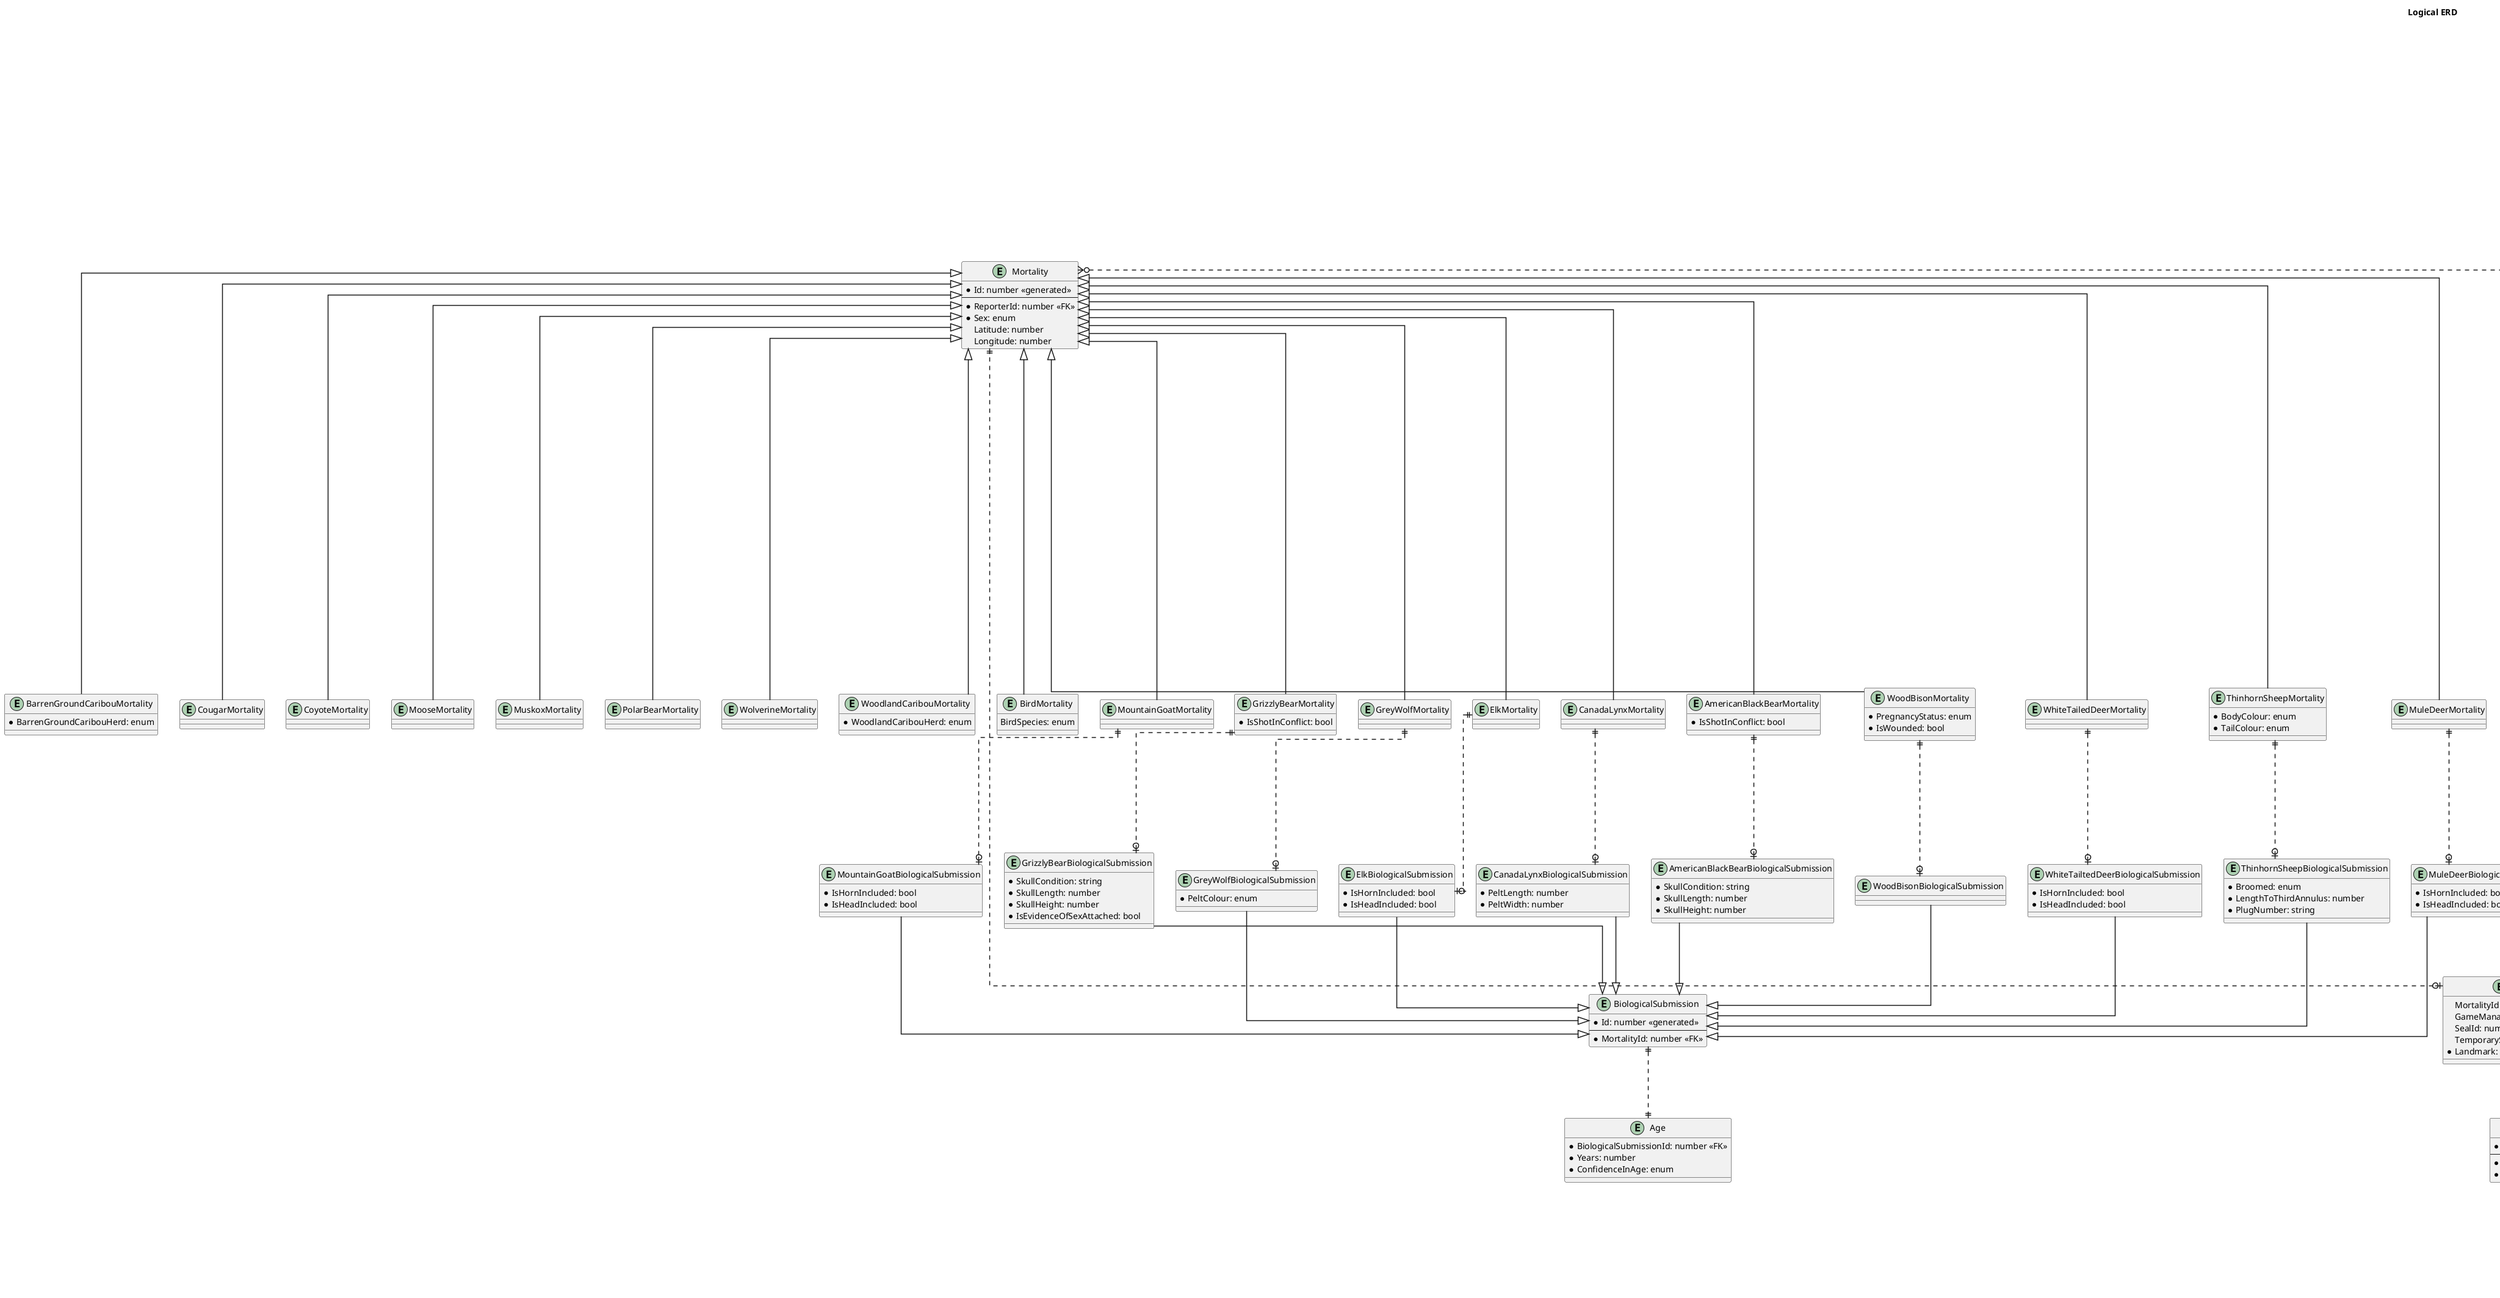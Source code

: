 @startuml logical-erd
title Logical ERD

skinparam linetype ortho
skinparam arrowThickness 1.5

' Entities
together {
    together {
        entity "HarvestReport" as harvest_report {
            *Id: number <<generated>>
            --
            *DateStarted: datetime
            *DateCompleted: datetime
            *HarvestReportStatus: enum
        }
        entity "HuntedHarvestReport" as hunted_harvest_report {
            MortalityId: number <<FK>>
            GameManagementAreaSpeciesId: number <<FK>>
            SealId: number <<FK>>
            TemporarySealNumber: string
            *Landmark: string
        }
        entity "TrappedHarvestReport" as trapped_harvest_report {
            LicenceId: number <<FK>>
        }
    }
    entity "OutfitterGuideReport" as outfitter_guide_report {
        *Id: number <<generated>>
        --
        *OutfittingArea: enum
    }
    entity "OutfitterGuideReport_HuntedHarvestReport" as outfitter_guide_report_hunted_harvest_report {
        *OutfitterReportId: <<FK>>
        *HuntedHarvestReportId: <<FK>>
    }
    entity "SpecialGuideReport" as special_guide_report {
        *Id: number <<generated>>
        --
        GuideId: <<FK>>
    }
    entity "OutfitterGuideReport_Client" as outfitter_guide_report_client {
        *OutfitterGuideReportId: <<FK>>
        *GuideId: <<FK>>
    }
}

together {
    entity "Mortality" as mortality {
        *Id: number <<generated>>
        --
        *ReporterId: number <<FK>>
        *Sex: enum
        Latitude: number
        Longitude: number
    }
    entity "AmericanBlackBearMortality" as americanblackbear_mortality {
        *IsShotInConflict: bool
    }
    entity "BarrenGroundCaribouMortality" as barrengroundcaribou_mortality {
        *BarrenGroundCaribouHerd: enum
    }
    entity "CanadaLynxMortality" as canadalynx_mortality {

    }
    entity "CougarMortality" as cougar_mortality {

    }
    entity "CoyoteMortality" as coyote_mortality {

    }
    entity "ElkMortality" as elk_mortality {

    }
    entity "GreyWolfMortality" as greywolf_mortality {

    }
    entity "GrizzlyBearMortality" as grizzlybear_mortality {
        *IsShotInConflict: bool
    }
    entity "MooseMortality" as moose_mortality {

    }
    entity "MountainGoatMortality" as mountaingoat_mortality {

    }
    entity "MuleDeerMortality" as muledeer_mortality {

    }
    entity "MuskoxMortality" as muskox_mortality {

    }
    entity "PolarBearMortality" as polarbear_mortality {

    }
    entity "ThinhornSheepMortality" as thinhornsheep_mortality {
        *BodyColour: enum
        *TailColour: enum
    }
    entity "WhiteTailedDeerMortality" as whitetaileddeer_mortality {

    }
    entity "WolverineMortality" as wolverine_mortality {

    }
    entity "WoodBisonMortality" as woodbison_mortality {
        *PregnancyStatus: enum
        *IsWounded: bool
    }
    entity "WoodlandCaribouMortality" as woodlandcaribou_mortality {
        *WoodlandCaribouHerd: enum
    }
    entity "BirdMortality" as bird_mortality {
        BirdSpecies: enum
    }
}

' These (less important) mortalities are hidden to keep the diagram a managable size
/' entity "AmericanBeaverMortality" as americanbeaver_mortality {

}
entity "AmericanMartinMortality" as americanmartin_mortality {

}
entity "AmericanMinkMortality" as americanmink_mortality {

}
entity "ArcticFoxMortality" as arcticfox_mortality {

}
entity "ArcticGroundSquirrelMortality" as arcticgroundsquirrel_mortality {

}
entity "BushyTailedWoodratMortality" as bushytailedwoodrat_mortality {

}
entity "CollaredPikaMortality" as collaredpika_mortality {

}
entity "ErmineMortality" as ermine_mortality {

}
entity "FisherMortality" as fisher_mortality {

}
entity "HoaryMarmotMortality" as hoarymarmot_mortality {

}
entity "LeastChipmunkMortality" as leastchipmunk_mortality {

}
entity "LeastWeaselMortality" as leastweasel_mortality {

}
entity "LemmingMortality" as lemming_mortality {

}
entity "LittleBrownBatMortality" as littlebrownbat_mortality {

}
entity "MeadowJumpingMouseMortality" as meadowjumpingmouse_mortality {

}
entity "MuskratMortality" as muskrat_mortality {

}
entity "NorthAmericanDeerMouseMortality" as northamericandeermouse_mortality {

}
entity "NorthAmericanPorcupineMortality" as northamericanporcupine_mortality {

}
entity "NorthernFlyingSquirrelMortality" as northernflyingsquirrel_mortality {

}
entity "NorthernLongEaredBatMortality" as northernlongearedbat_mortality {

}
entity "NorthernRiverOtterMortality" as northernriverotter_mortality {

}
entity "RedFoxMortality" as redfox_mortality {

}
entity "RedSquirrelMortality" as redsquirrel_mortality {

}
entity "ShrewMortality" as shrew_mortality {

}
entity "SnowshoeHareMortality" as snowshoehare_mortality {

}
entity "VoleMortality" as vole_mortality {

}
entity "WoodchuckMortality" as woodchuck_mortality {

} '/

entity "BiologicalSubmission" as biological_submission {
    *Id: number <<generated>>
    --
    *MortalityId: number <<FK>>
}
entity "AmericanBlackBearBiologicalSubmission" as americanblackbearbiological_submission {
    *SkullCondition: string
    *SkullLength: number
    *SkullHeight: number
}
entity "CanadaLynxBiologicalSubmission" as canadalynxbiological_submission {
    *PeltLength: number
    *PeltWidth: number
}
entity "ElkBiologicalSubmission" as elkbiological_submission {
    *IsHornIncluded: bool
    *IsHeadIncluded: bool
}
entity "GreyWolfBiologicalSubmission" as greywolfbiological_submission {
    *PeltColour: enum
}
entity "GrizzlyBearBiologicalSubmission" as grizzlybearbiological_submission {
    *SkullCondition: string
    *SkullLength: number
    *SkullHeight: number
    *IsEvidenceOfSexAttached: bool
}
entity "MountainGoatBiologicalSubmission" as mountaingoatbiological_submission {
    *IsHornIncluded: bool
    *IsHeadIncluded: bool
}
entity "MuleDeerBiologicalSubmission" as muledeerbiological_submission {
    *IsHornIncluded: bool
    *IsHeadIncluded: bool
}
entity "ThinhornSheepBiologicalSubmission" as thinhornsheepbiological_submission {
    *Broomed: enum
    *LengthToThirdAnnulus: number
    *PlugNumber: string
}
entity "WhiteTailtedDeerBiologicalSubmission" as whitetaileddeerbiological_submission {
    *IsHornIncluded: bool
    *IsHeadIncluded: bool
}
entity "WoodBisonBiologicalSubmission" as woodbisonbiological_submission {

}
entity "Age" as age {
    *BiologicalSubmissionId: number <<FK>>
    *Years: number
    *ConfidenceInAge: enum
}

together {
    entity "Person" as person {
        *Id: number <<generated>>
    }

    entity "ConservationOfficer" as conservation_officer {
        *BadgeNumber: string
    }

    together {
        entity "Client" as client {
            *EnvClientId: string
        }

    together {
            entity "Licence" as licence {
                *Id: number <<generated>>
                --
                *ClientId: number <<FK>>
                *Number: string
                *StartDate: date
                *EndDate: date
                *PosseId: number <<shadow>>
            }

            entity "HuntingLicence" as hunting_licence {

            }

            entity "HuntingPermit" as hunting_permit {

            }

            entity "PermitHuntAuthorization" as permit_hunt_authorization {

            }

            entity "SpecialGuideLicence" as special_guide_licence {

            }

            entity "TrappingLicence" as trapping_licence {

            }
    }

        entity "Seal" as seal {
            *Id: number <<generated>>
            --
            *LicenceId: number <<FK>>
            *PosseId: number <<shadow>>
        }
    }
}

entity "Violation" as violation {
    *Id: number <<generated>>
    --
    *Code: string
    *Description: string
}

entity "GameManagementArea" as game_management_area {
    *Id: number <<generated>>
    --
    *Zone: string
    *Subzone: string
    Area: string <<computed>>
}

entity "GameManagementAreaSpecies" as game_management_area_species {
    *Id: number <<generated>>
    --
    *GameManagementAreaId: number <<FK>>
    *HuntedSpeciesWithGameManagementArea: enum
}

entity "GameManagementAreaSchedule" as game_management_area_schedule {
    *Id: number <<generated>>
    --
    *GameManagementAreaSpeciesId: number <<FK>>
    *GameManagementAreaStatus: enum
    *PeriodStart: date
    *PeriodEnd: date
}

entity "GameManagementUnit" as game_management_unit {
    *Id: number <<generated>>
    --
    *Name: string
    *Number: string
    *ActiveFrom: date
    *ActiveTo: date
}

' Inheritance

harvest_report <|-- hunted_harvest_report
harvest_report <|-- trapped_harvest_report

person <|-- client
person <|-- conservation_officer

mortality <|-- americanblackbear_mortality
mortality <|-- barrengroundcaribou_mortality
mortality <|-- canadalynx_mortality
mortality <|-- cougar_mortality
mortality <|-- coyote_mortality
mortality <|-- elk_mortality
mortality <|-- greywolf_mortality
mortality <|-- grizzlybear_mortality
mortality <|-- moose_mortality
mortality <|-- mountaingoat_mortality
mortality <|-- muledeer_mortality
mortality <|-- muskox_mortality
mortality <|-- polarbear_mortality
mortality <|-- thinhornsheep_mortality
mortality <|-- whitetaileddeer_mortality
mortality <|-- wolverine_mortality
mortality <|-- woodbison_mortality
mortality <|-- woodlandcaribou_mortality
mortality <|-- bird_mortality

' These (less important) mortalities are hidden to keep the diagram a managable size
/' mortality <|-- americanbeaver_mortality
mortality <|-- americanmartin_mortality
mortality <|-- americanmink_mortality
mortality <|-- arcticfox_mortality
mortality <|-- arcticgroundsquirrel_mortality
mortality <|-- bushytailedwoodrat_mortality
mortality <|-- collaredpika_mortality
mortality <|-- ermine_mortality
mortality <|-- fisher_mortality
mortality <|-- hoarymarmot_mortality
mortality <|-- leastchipmunk_mortality
mortality <|-- leastweasel_mortality
mortality <|-- lemming_mortality
mortality <|-- littlebrownbat_mortality
mortality <|-- meadowjumpingmouse_mortality
mortality <|-- muskrat_mortality
mortality <|-- northamericandeermouse_mortality
mortality <|-- northamericanporcupine_mortality
mortality <|-- northernflyingsquirrel_mortality
mortality <|-- northernlongearedbat_mortality
mortality <|-- northernriverotter_mortality
mortality <|-- redfox_mortality
mortality <|-- redsquirrel_mortality
mortality <|-- shrew_mortality
mortality <|-- snowshoehare_mortality
mortality <|-- vole_mortality
mortality <|-- woodchuck_mortality '/

biological_submission <|-up- americanblackbearbiological_submission
biological_submission <|-up- canadalynxbiological_submission
biological_submission <|-up- elkbiological_submission
biological_submission <|-up- greywolfbiological_submission
biological_submission <|-up- grizzlybearbiological_submission
biological_submission <|-up- mountaingoatbiological_submission
biological_submission <|-up- muledeerbiological_submission
biological_submission <|-up- thinhornsheepbiological_submission
biological_submission <|-up- whitetaileddeerbiological_submission
biological_submission <|-up- woodbisonbiological_submission

licence <|-- hunting_licence
licence <|-- hunting_permit
licence <|-- permit_hunt_authorization
licence <|-- special_guide_licence
licence <|-- trapping_licence

' Relationships

hunted_harvest_report }o.right.|| game_management_area_species
hunted_harvest_report |o..|| seal
hunted_harvest_report }o..o{ violation
trapped_harvest_report }o..|| trapping_licence

special_guide_report |o..|{ hunted_harvest_report
outfitter_guide_report ||..|{ outfitter_guide_report_client
client ||..o| special_guide_report
client ||..o{ outfitter_guide_report_client
outfitter_guide_report ||..|{ outfitter_guide_report_hunted_harvest_report
hunted_harvest_report ||..o| outfitter_guide_report_hunted_harvest_report


mortality }o..|| person
mortality ||.up.o| hunted_harvest_report

americanblackbearbiological_submission |o.up.|| americanblackbear_mortality
canadalynxbiological_submission |o.up.|| canadalynx_mortality
elkbiological_submission |o.up.|| elk_mortality
greywolfbiological_submission |o.up.|| greywolf_mortality
grizzlybearbiological_submission |o.up.|| grizzlybear_mortality
mountaingoatbiological_submission |o.up.|| mountaingoat_mortality
muledeerbiological_submission |o.up.|| muledeer_mortality
thinhornsheepbiological_submission |o.up.|| thinhornsheep_mortality
whitetaileddeerbiological_submission |o.up.|| whitetaileddeer_mortality
woodbisonbiological_submission |o.up.|| woodbison_mortality

biological_submission ||..|| age

client ||..o{ licence
hunting_licence ||..o{ seal

game_management_area ||..{ game_management_area_species
game_management_area_species ||..{ game_management_area_schedule
game_management_unit }..{ game_management_area_species

' Enums

enum "AllSpecies" as all_species {
    Uninitialized
    AmericanBeaver
    AmericanBlackBear
    AmericanMartin
    AmericanMink
    ArcticFox
    ArcticGroundSquirrel
    BarrenGroundCaribou
    BushyTailedWoodrat
    CanadaLynx
    CollaredPika
    Cougar
    Coyote
    Elk
    Ermine
    Fisher
    GreyWolf
    GrizzlyBear
    HoaryMarmot
    LeastChipmunk
    LeastWeasel
    Lemming
    LittleBrownBat
    MeadowJumpingMouse
    Moose
    MountainGoat
    MuleDeer
    Muskox
    Muskrat
    NorthAmericanDeerMouse
    NorthAmericanPorcupine
    NorthernFlyingSquirrel
    NorthernLongEaredBat
    NorthernRiverOtter
    PolarBear
    RedFox
    RedSquirrel
    Shrew
    SnowshoeHare
    ThinhornSheep
    Vole
    Wolverine
    WoodBison
    Woodchuck
    WoodlandCaribou
}

enum "BirdSpecies" as bird_species {

}

enum "WoodlandCaribouHerd" as woodland_caribou_herd {

}

enum "BarrenGroundCaribouHerd" as barren_ground_caribou_herd {

}

enum "HuntedSpecies" as hunted_species {
    Uninitialized
    AmericanBlackBear
    BarrenGroundCaribou
    Coyote
    Elk
    GreyWolf
    GrizzlyBear
    Moose
    MountainGoat
    MuleDeer
    ThinhornSheep
    Wolverine
    WoodBison
    WoodlandCaribou
}

enum "HuntedSpeciesWithGameManagementArea" as hunted_species_with_gma {
    Uninitialized
    AmericanBlackBear
    BarrenGroundCaribou
    GrizzlyBear
    Moose
    MountainGoat
    MuleDeer
    ThinhornSheep
    WoodBison
    WoodlandCaribou
}

enum "TrappedSpecies" as trapped_species {
    Uninitialized
    GreyWolf
    Wolverine
}

enum "GameManagementAreaStatus" as gma_status {
    Uninitialized
    Closed
    Open
    OpenPermitRequired
}

enum "HarvestReportStatus" as harvest_report_status {

}

enum "Sex" as sex {
    Uninitialized
    Female
    Male
    Unknown
}

enum "PregnancyStatus" as pregnancy_status {
    Uninitialized
    False
    True
    Unknown
}

enum "ThinhornSheepBodyColour" as thinhorn_sheep_body_colour {
    Uninitialized
    Dark
    Fannin
    White
}

enum "ThinhornSheepTailColour" as thinhorn_sheep_tail_colour {
    Uninitialized
    Dark
    White
}

enum "ConfidenceInAge" as confidence_in_age {
    Uninitialized
    Fair
    Good
    Poor
}

@enduml